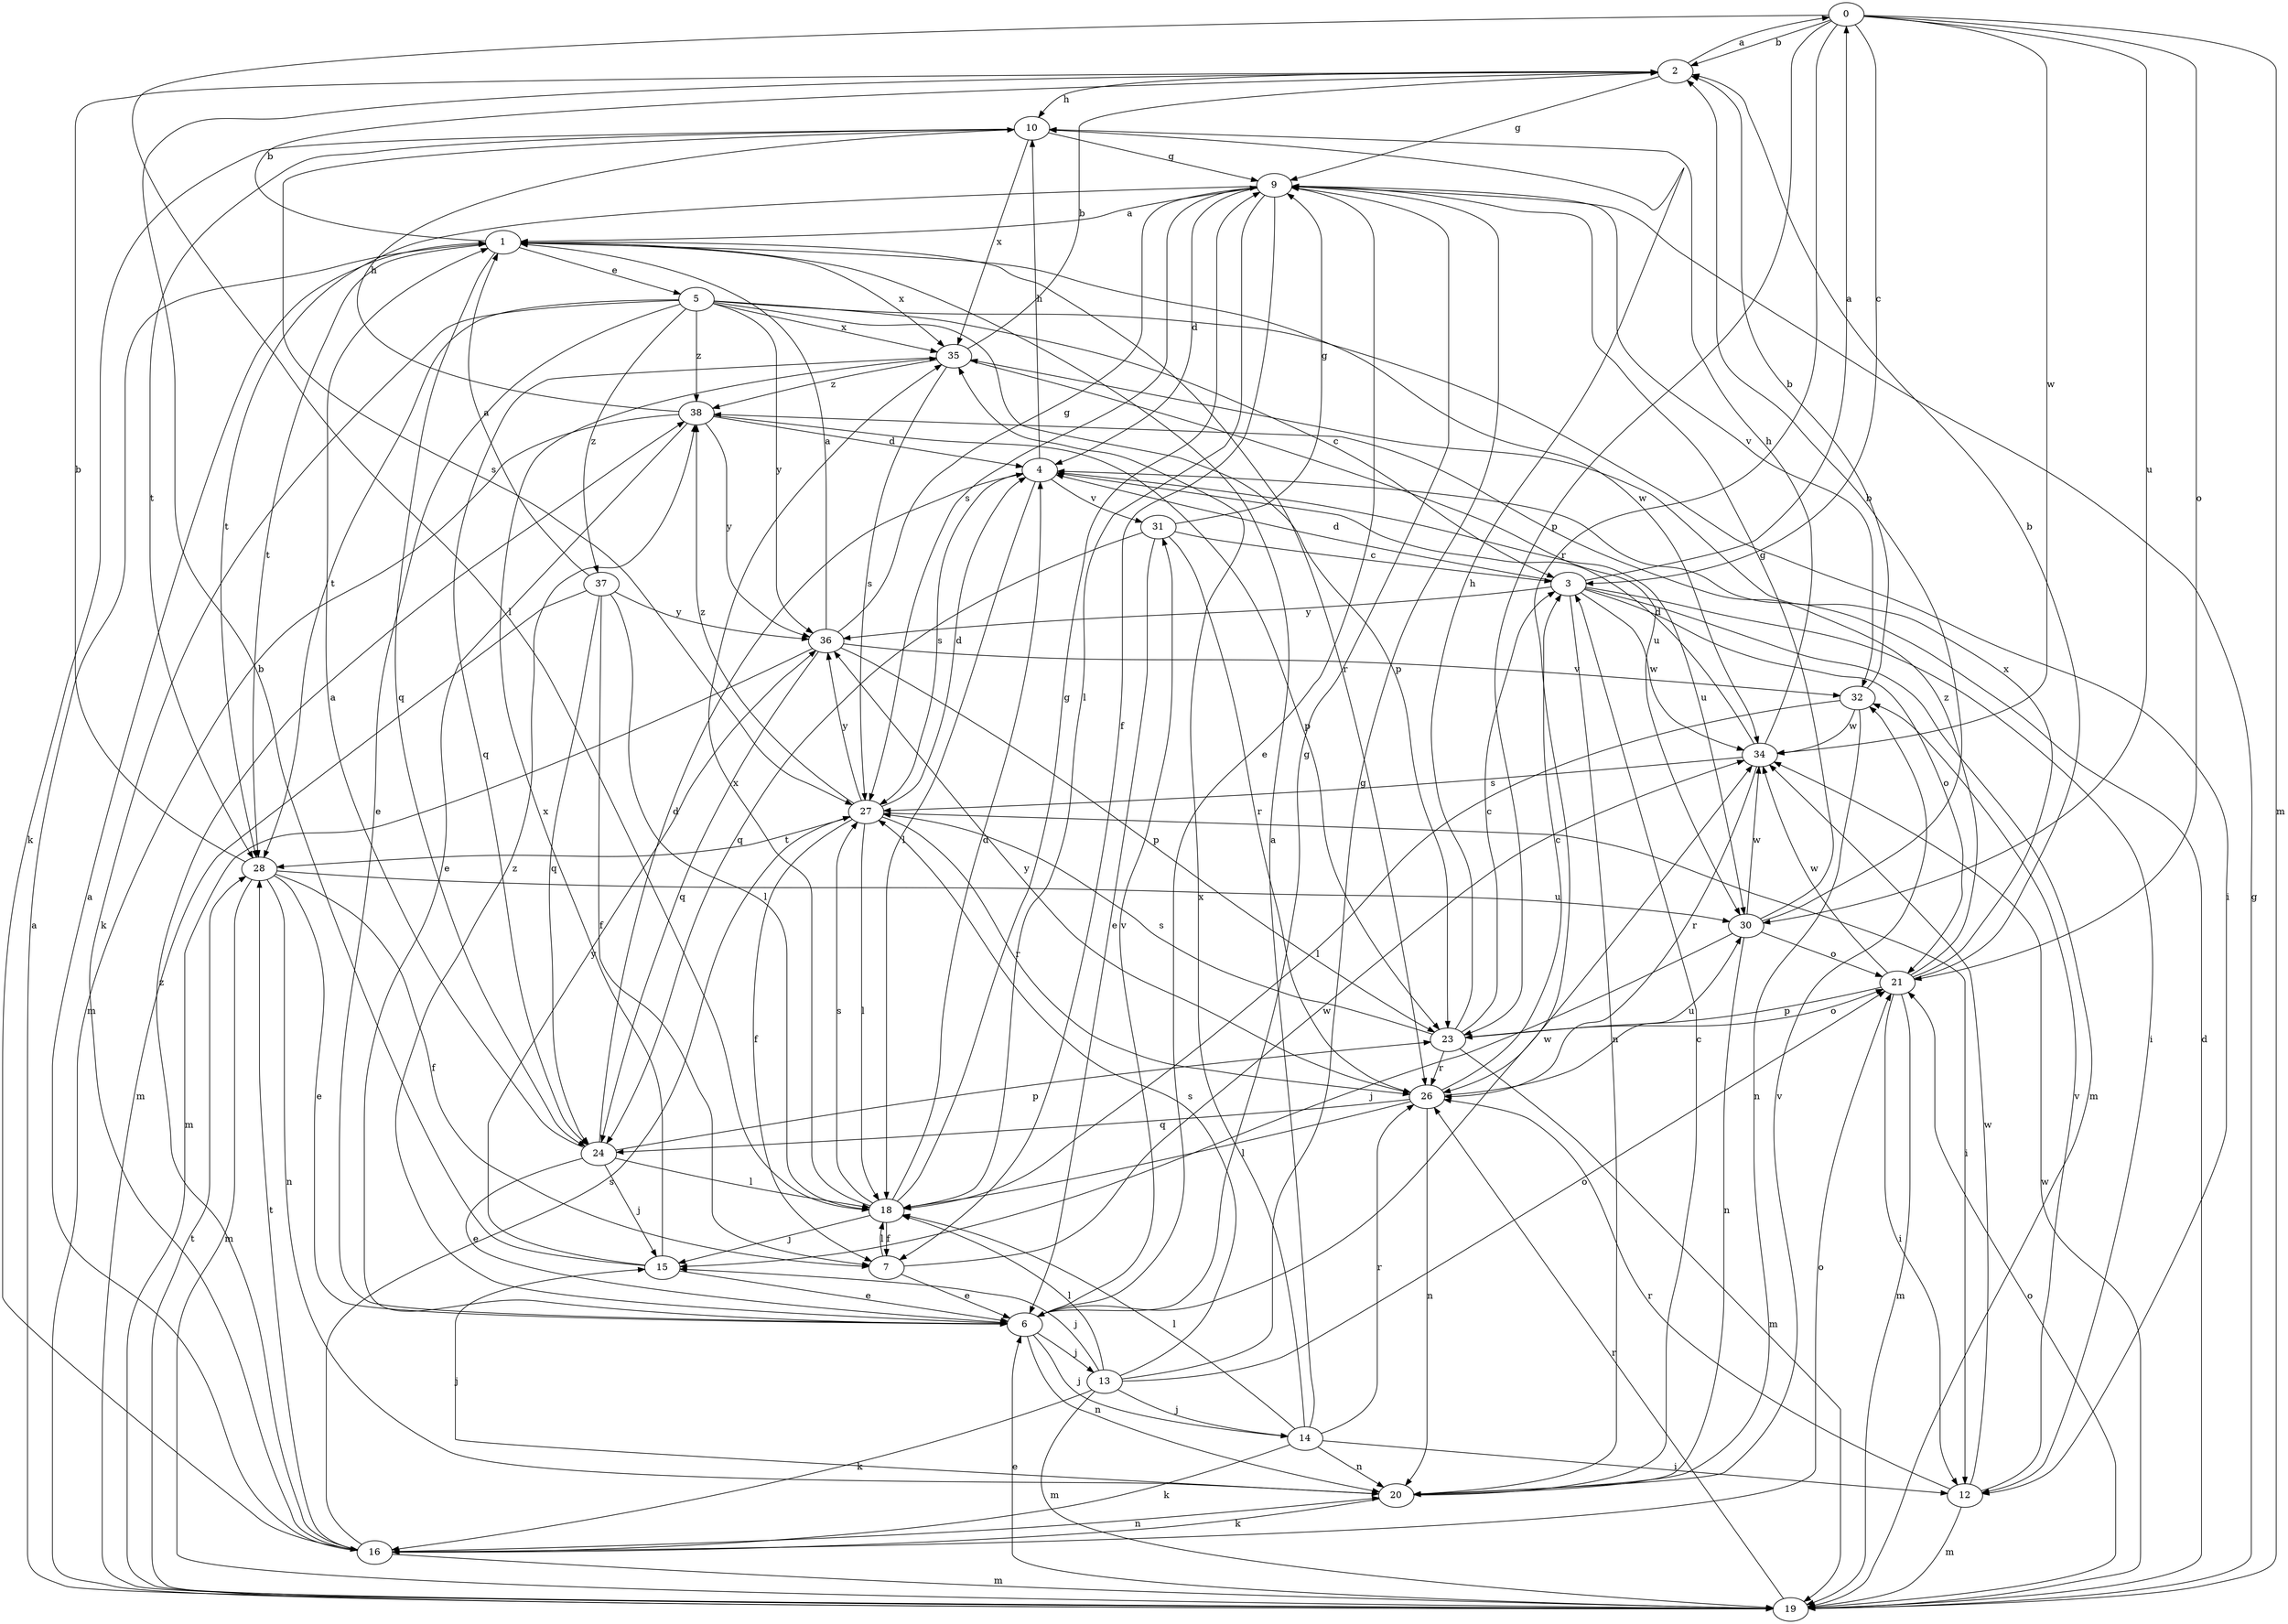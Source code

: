 strict digraph  {
0;
1;
2;
3;
4;
5;
6;
7;
9;
10;
12;
13;
14;
15;
16;
18;
19;
20;
21;
23;
24;
26;
27;
28;
30;
31;
32;
34;
35;
36;
37;
38;
0 -> 2  [label=b];
0 -> 3  [label=c];
0 -> 18  [label=l];
0 -> 19  [label=m];
0 -> 21  [label=o];
0 -> 23  [label=p];
0 -> 26  [label=r];
0 -> 30  [label=u];
0 -> 34  [label=w];
1 -> 2  [label=b];
1 -> 5  [label=e];
1 -> 24  [label=q];
1 -> 26  [label=r];
1 -> 28  [label=t];
1 -> 34  [label=w];
1 -> 35  [label=x];
2 -> 0  [label=a];
2 -> 9  [label=g];
2 -> 10  [label=h];
3 -> 0  [label=a];
3 -> 4  [label=d];
3 -> 12  [label=i];
3 -> 19  [label=m];
3 -> 20  [label=n];
3 -> 21  [label=o];
3 -> 34  [label=w];
3 -> 36  [label=y];
4 -> 10  [label=h];
4 -> 18  [label=l];
4 -> 27  [label=s];
4 -> 30  [label=u];
4 -> 31  [label=v];
5 -> 3  [label=c];
5 -> 6  [label=e];
5 -> 12  [label=i];
5 -> 16  [label=k];
5 -> 23  [label=p];
5 -> 28  [label=t];
5 -> 35  [label=x];
5 -> 36  [label=y];
5 -> 37  [label=z];
5 -> 38  [label=z];
6 -> 9  [label=g];
6 -> 13  [label=j];
6 -> 14  [label=j];
6 -> 20  [label=n];
6 -> 31  [label=v];
6 -> 34  [label=w];
6 -> 38  [label=z];
7 -> 6  [label=e];
7 -> 18  [label=l];
7 -> 34  [label=w];
9 -> 1  [label=a];
9 -> 4  [label=d];
9 -> 6  [label=e];
9 -> 7  [label=f];
9 -> 18  [label=l];
9 -> 27  [label=s];
9 -> 28  [label=t];
9 -> 32  [label=v];
10 -> 9  [label=g];
10 -> 16  [label=k];
10 -> 27  [label=s];
10 -> 28  [label=t];
10 -> 35  [label=x];
12 -> 19  [label=m];
12 -> 26  [label=r];
12 -> 32  [label=v];
12 -> 34  [label=w];
13 -> 9  [label=g];
13 -> 14  [label=j];
13 -> 15  [label=j];
13 -> 16  [label=k];
13 -> 18  [label=l];
13 -> 19  [label=m];
13 -> 21  [label=o];
13 -> 27  [label=s];
14 -> 1  [label=a];
14 -> 12  [label=i];
14 -> 16  [label=k];
14 -> 18  [label=l];
14 -> 20  [label=n];
14 -> 26  [label=r];
14 -> 35  [label=x];
15 -> 2  [label=b];
15 -> 6  [label=e];
15 -> 35  [label=x];
15 -> 36  [label=y];
16 -> 1  [label=a];
16 -> 19  [label=m];
16 -> 20  [label=n];
16 -> 21  [label=o];
16 -> 27  [label=s];
16 -> 28  [label=t];
16 -> 38  [label=z];
18 -> 4  [label=d];
18 -> 7  [label=f];
18 -> 9  [label=g];
18 -> 15  [label=j];
18 -> 27  [label=s];
18 -> 35  [label=x];
19 -> 1  [label=a];
19 -> 4  [label=d];
19 -> 6  [label=e];
19 -> 9  [label=g];
19 -> 21  [label=o];
19 -> 26  [label=r];
19 -> 28  [label=t];
19 -> 34  [label=w];
20 -> 3  [label=c];
20 -> 15  [label=j];
20 -> 16  [label=k];
20 -> 32  [label=v];
21 -> 2  [label=b];
21 -> 12  [label=i];
21 -> 19  [label=m];
21 -> 23  [label=p];
21 -> 34  [label=w];
21 -> 35  [label=x];
21 -> 38  [label=z];
23 -> 3  [label=c];
23 -> 10  [label=h];
23 -> 19  [label=m];
23 -> 21  [label=o];
23 -> 26  [label=r];
23 -> 27  [label=s];
24 -> 1  [label=a];
24 -> 4  [label=d];
24 -> 6  [label=e];
24 -> 15  [label=j];
24 -> 18  [label=l];
24 -> 23  [label=p];
26 -> 3  [label=c];
26 -> 18  [label=l];
26 -> 20  [label=n];
26 -> 24  [label=q];
26 -> 30  [label=u];
26 -> 36  [label=y];
27 -> 4  [label=d];
27 -> 7  [label=f];
27 -> 12  [label=i];
27 -> 18  [label=l];
27 -> 26  [label=r];
27 -> 28  [label=t];
27 -> 36  [label=y];
27 -> 38  [label=z];
28 -> 2  [label=b];
28 -> 6  [label=e];
28 -> 7  [label=f];
28 -> 19  [label=m];
28 -> 20  [label=n];
28 -> 30  [label=u];
30 -> 2  [label=b];
30 -> 9  [label=g];
30 -> 15  [label=j];
30 -> 20  [label=n];
30 -> 21  [label=o];
30 -> 34  [label=w];
31 -> 3  [label=c];
31 -> 6  [label=e];
31 -> 9  [label=g];
31 -> 24  [label=q];
31 -> 26  [label=r];
32 -> 2  [label=b];
32 -> 18  [label=l];
32 -> 20  [label=n];
32 -> 34  [label=w];
34 -> 4  [label=d];
34 -> 10  [label=h];
34 -> 26  [label=r];
34 -> 27  [label=s];
35 -> 2  [label=b];
35 -> 24  [label=q];
35 -> 27  [label=s];
35 -> 30  [label=u];
35 -> 38  [label=z];
36 -> 1  [label=a];
36 -> 9  [label=g];
36 -> 19  [label=m];
36 -> 23  [label=p];
36 -> 24  [label=q];
36 -> 32  [label=v];
37 -> 1  [label=a];
37 -> 7  [label=f];
37 -> 18  [label=l];
37 -> 19  [label=m];
37 -> 24  [label=q];
37 -> 36  [label=y];
38 -> 4  [label=d];
38 -> 6  [label=e];
38 -> 10  [label=h];
38 -> 19  [label=m];
38 -> 23  [label=p];
38 -> 36  [label=y];
}
